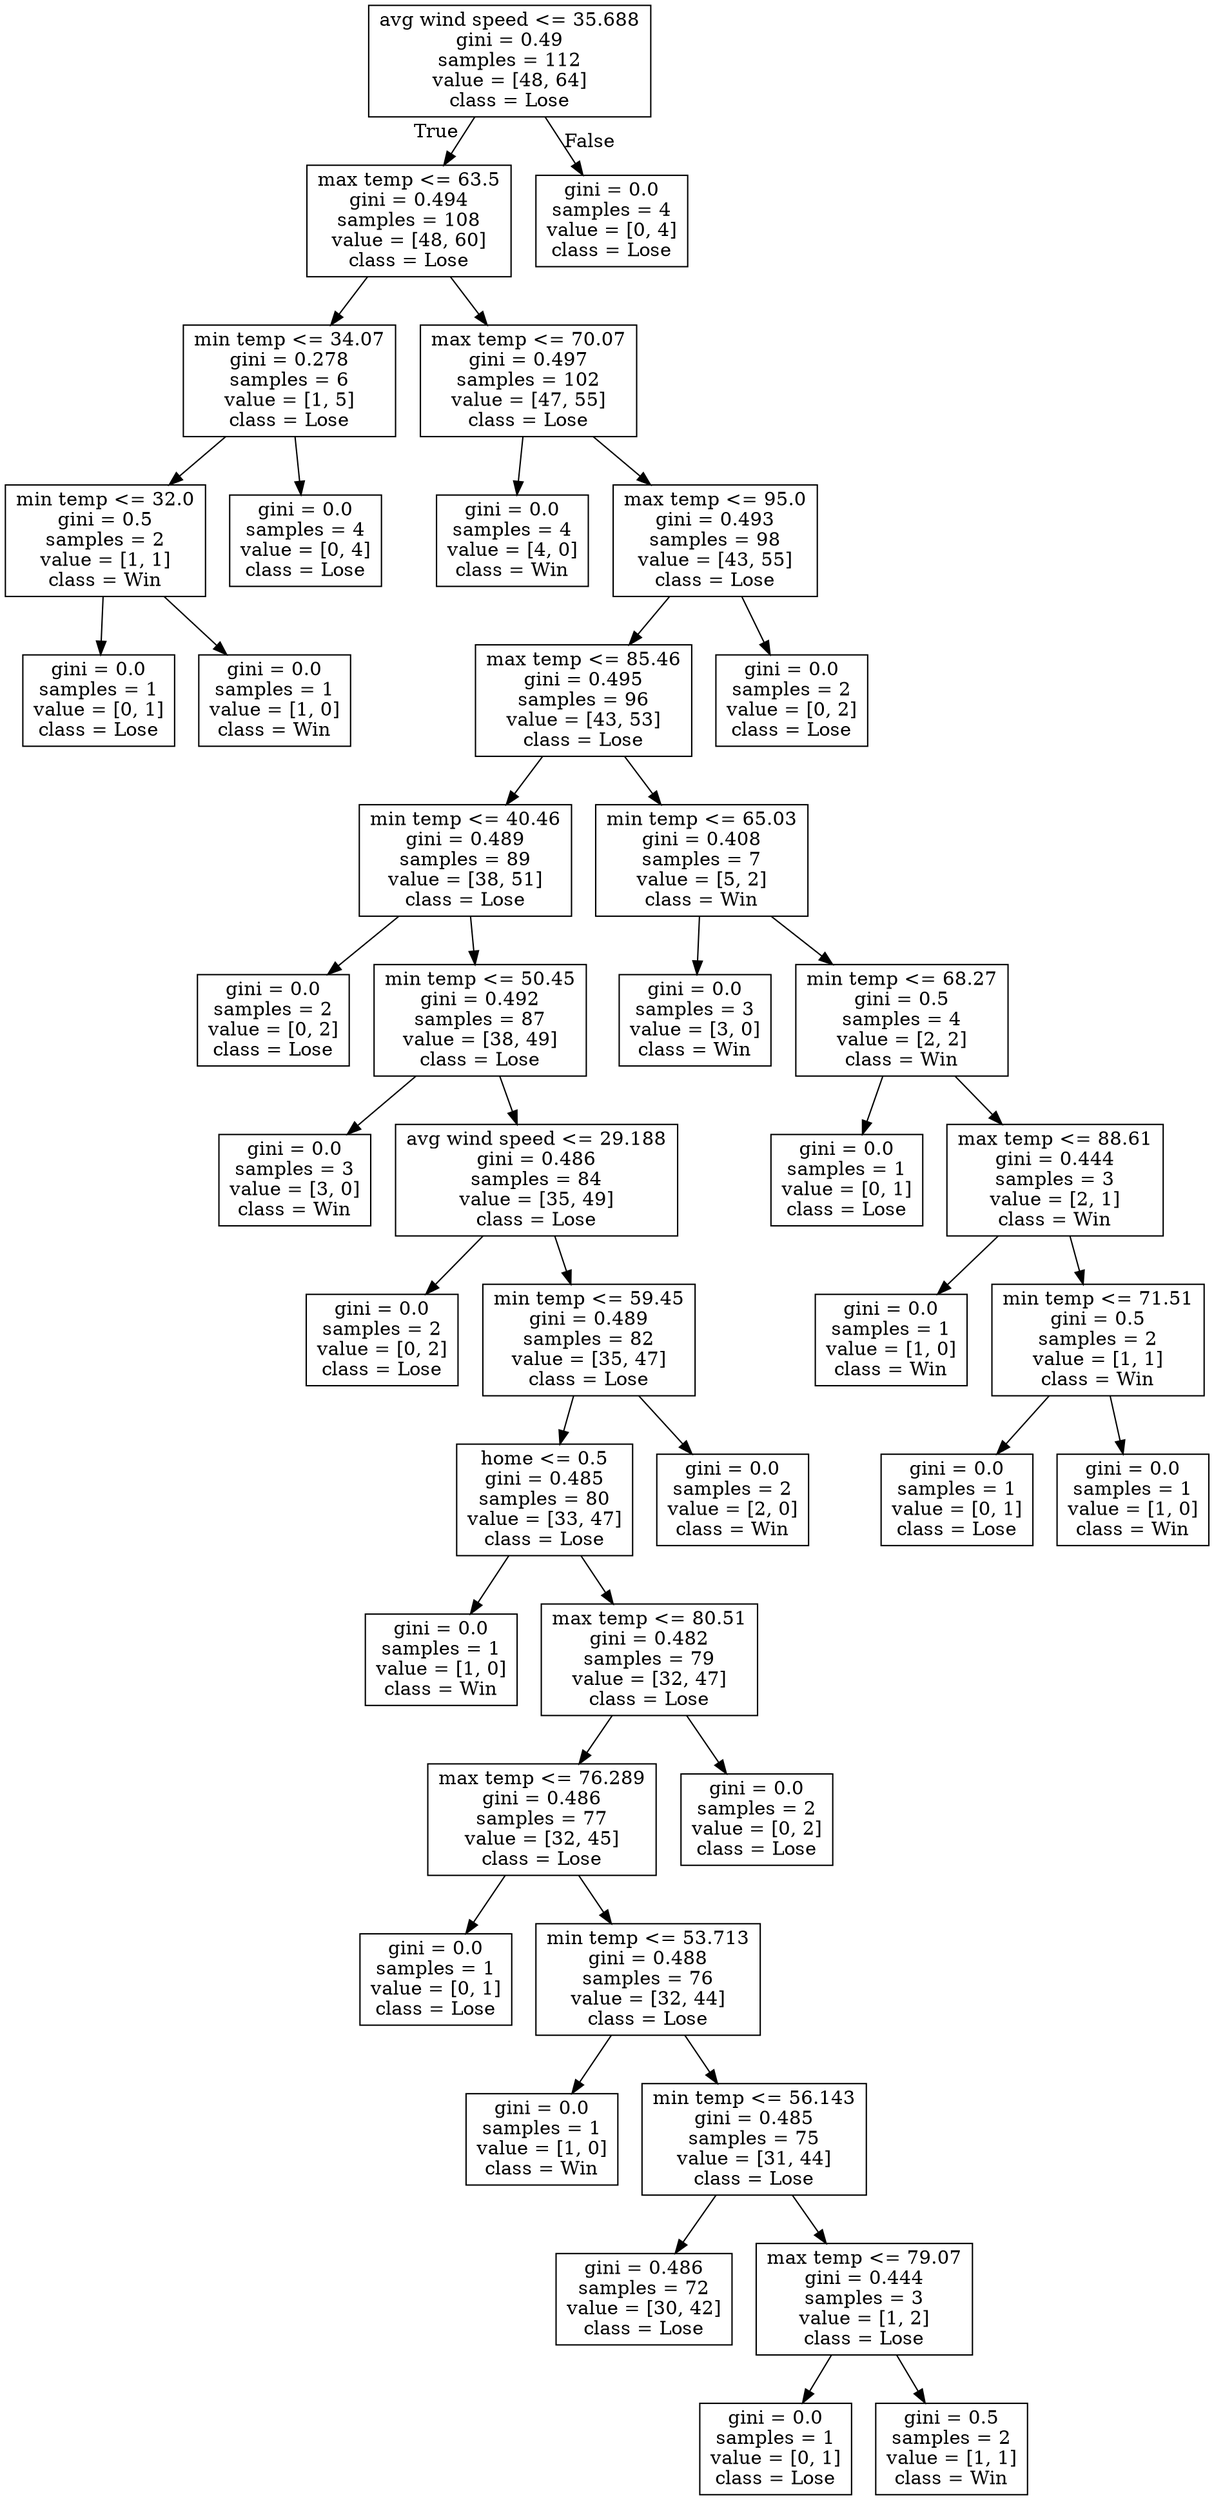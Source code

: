 digraph Tree {
node [shape=box] ;
0 [label="avg wind speed <= 35.688\ngini = 0.49\nsamples = 112\nvalue = [48, 64]\nclass = Lose"] ;
1 [label="max temp <= 63.5\ngini = 0.494\nsamples = 108\nvalue = [48, 60]\nclass = Lose"] ;
0 -> 1 [labeldistance=2.5, labelangle=45, headlabel="True"] ;
2 [label="min temp <= 34.07\ngini = 0.278\nsamples = 6\nvalue = [1, 5]\nclass = Lose"] ;
1 -> 2 ;
3 [label="min temp <= 32.0\ngini = 0.5\nsamples = 2\nvalue = [1, 1]\nclass = Win"] ;
2 -> 3 ;
4 [label="gini = 0.0\nsamples = 1\nvalue = [0, 1]\nclass = Lose"] ;
3 -> 4 ;
5 [label="gini = 0.0\nsamples = 1\nvalue = [1, 0]\nclass = Win"] ;
3 -> 5 ;
6 [label="gini = 0.0\nsamples = 4\nvalue = [0, 4]\nclass = Lose"] ;
2 -> 6 ;
7 [label="max temp <= 70.07\ngini = 0.497\nsamples = 102\nvalue = [47, 55]\nclass = Lose"] ;
1 -> 7 ;
8 [label="gini = 0.0\nsamples = 4\nvalue = [4, 0]\nclass = Win"] ;
7 -> 8 ;
9 [label="max temp <= 95.0\ngini = 0.493\nsamples = 98\nvalue = [43, 55]\nclass = Lose"] ;
7 -> 9 ;
10 [label="max temp <= 85.46\ngini = 0.495\nsamples = 96\nvalue = [43, 53]\nclass = Lose"] ;
9 -> 10 ;
11 [label="min temp <= 40.46\ngini = 0.489\nsamples = 89\nvalue = [38, 51]\nclass = Lose"] ;
10 -> 11 ;
12 [label="gini = 0.0\nsamples = 2\nvalue = [0, 2]\nclass = Lose"] ;
11 -> 12 ;
13 [label="min temp <= 50.45\ngini = 0.492\nsamples = 87\nvalue = [38, 49]\nclass = Lose"] ;
11 -> 13 ;
14 [label="gini = 0.0\nsamples = 3\nvalue = [3, 0]\nclass = Win"] ;
13 -> 14 ;
15 [label="avg wind speed <= 29.188\ngini = 0.486\nsamples = 84\nvalue = [35, 49]\nclass = Lose"] ;
13 -> 15 ;
16 [label="gini = 0.0\nsamples = 2\nvalue = [0, 2]\nclass = Lose"] ;
15 -> 16 ;
17 [label="min temp <= 59.45\ngini = 0.489\nsamples = 82\nvalue = [35, 47]\nclass = Lose"] ;
15 -> 17 ;
18 [label="home <= 0.5\ngini = 0.485\nsamples = 80\nvalue = [33, 47]\nclass = Lose"] ;
17 -> 18 ;
19 [label="gini = 0.0\nsamples = 1\nvalue = [1, 0]\nclass = Win"] ;
18 -> 19 ;
20 [label="max temp <= 80.51\ngini = 0.482\nsamples = 79\nvalue = [32, 47]\nclass = Lose"] ;
18 -> 20 ;
21 [label="max temp <= 76.289\ngini = 0.486\nsamples = 77\nvalue = [32, 45]\nclass = Lose"] ;
20 -> 21 ;
22 [label="gini = 0.0\nsamples = 1\nvalue = [0, 1]\nclass = Lose"] ;
21 -> 22 ;
23 [label="min temp <= 53.713\ngini = 0.488\nsamples = 76\nvalue = [32, 44]\nclass = Lose"] ;
21 -> 23 ;
24 [label="gini = 0.0\nsamples = 1\nvalue = [1, 0]\nclass = Win"] ;
23 -> 24 ;
25 [label="min temp <= 56.143\ngini = 0.485\nsamples = 75\nvalue = [31, 44]\nclass = Lose"] ;
23 -> 25 ;
26 [label="gini = 0.486\nsamples = 72\nvalue = [30, 42]\nclass = Lose"] ;
25 -> 26 ;
27 [label="max temp <= 79.07\ngini = 0.444\nsamples = 3\nvalue = [1, 2]\nclass = Lose"] ;
25 -> 27 ;
28 [label="gini = 0.0\nsamples = 1\nvalue = [0, 1]\nclass = Lose"] ;
27 -> 28 ;
29 [label="gini = 0.5\nsamples = 2\nvalue = [1, 1]\nclass = Win"] ;
27 -> 29 ;
30 [label="gini = 0.0\nsamples = 2\nvalue = [0, 2]\nclass = Lose"] ;
20 -> 30 ;
31 [label="gini = 0.0\nsamples = 2\nvalue = [2, 0]\nclass = Win"] ;
17 -> 31 ;
32 [label="min temp <= 65.03\ngini = 0.408\nsamples = 7\nvalue = [5, 2]\nclass = Win"] ;
10 -> 32 ;
33 [label="gini = 0.0\nsamples = 3\nvalue = [3, 0]\nclass = Win"] ;
32 -> 33 ;
34 [label="min temp <= 68.27\ngini = 0.5\nsamples = 4\nvalue = [2, 2]\nclass = Win"] ;
32 -> 34 ;
35 [label="gini = 0.0\nsamples = 1\nvalue = [0, 1]\nclass = Lose"] ;
34 -> 35 ;
36 [label="max temp <= 88.61\ngini = 0.444\nsamples = 3\nvalue = [2, 1]\nclass = Win"] ;
34 -> 36 ;
37 [label="gini = 0.0\nsamples = 1\nvalue = [1, 0]\nclass = Win"] ;
36 -> 37 ;
38 [label="min temp <= 71.51\ngini = 0.5\nsamples = 2\nvalue = [1, 1]\nclass = Win"] ;
36 -> 38 ;
39 [label="gini = 0.0\nsamples = 1\nvalue = [0, 1]\nclass = Lose"] ;
38 -> 39 ;
40 [label="gini = 0.0\nsamples = 1\nvalue = [1, 0]\nclass = Win"] ;
38 -> 40 ;
41 [label="gini = 0.0\nsamples = 2\nvalue = [0, 2]\nclass = Lose"] ;
9 -> 41 ;
42 [label="gini = 0.0\nsamples = 4\nvalue = [0, 4]\nclass = Lose"] ;
0 -> 42 [labeldistance=2.5, labelangle=-45, headlabel="False"] ;
}